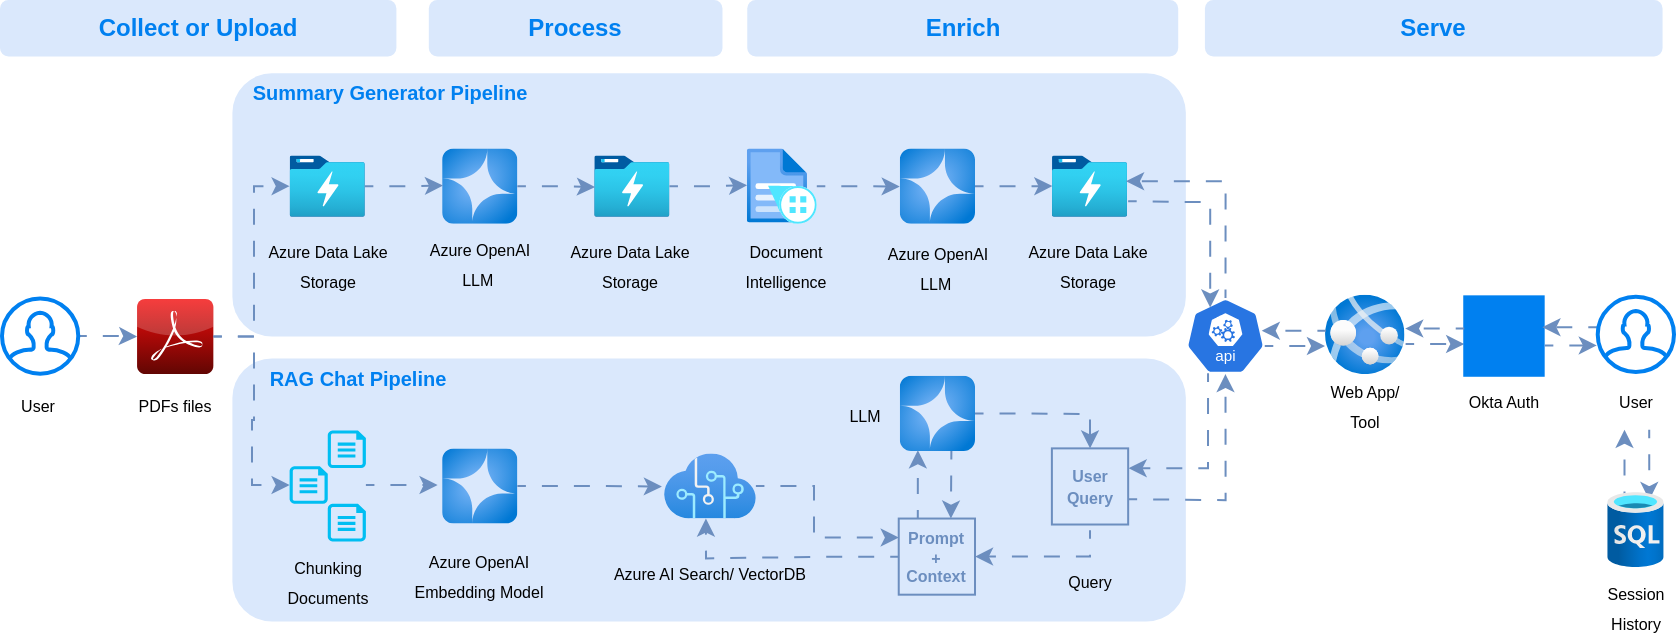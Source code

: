 <mxfile version="26.0.15">
  <diagram name="Page-1" id="kl_8gy3RbzEhZeRy7O3A">
    <mxGraphModel dx="1134" dy="620" grid="0" gridSize="10" guides="1" tooltips="1" connect="1" arrows="1" fold="1" page="1" pageScale="1" pageWidth="850" pageHeight="1100" math="0" shadow="0">
      <root>
        <mxCell id="0" />
        <mxCell id="1" parent="0" />
        <mxCell id="f44AQkFK5i6ToVN9KGXs-103" value="" style="rounded=1;whiteSpace=wrap;html=1;fillColor=#dae8fc;strokeColor=none;" vertex="1" parent="1">
          <mxGeometry x="118.206" y="300.19" width="476.716" height="131.6" as="geometry" />
        </mxCell>
        <mxCell id="f44AQkFK5i6ToVN9KGXs-101" value="" style="rounded=1;whiteSpace=wrap;html=1;fillColor=#dae8fc;strokeColor=none;" vertex="1" parent="1">
          <mxGeometry x="118.206" y="157.66" width="476.716" height="131.6" as="geometry" />
        </mxCell>
        <mxCell id="f44AQkFK5i6ToVN9KGXs-3" value="&lt;font style=&quot;font-size: 8px;&quot;&gt;PDFs files&lt;/font&gt;" style="text;html=1;align=center;verticalAlign=middle;whiteSpace=wrap;rounded=0;" vertex="1" parent="1">
          <mxGeometry x="61" y="309" width="57.206" height="28.2" as="geometry" />
        </mxCell>
        <mxCell id="f44AQkFK5i6ToVN9KGXs-40" style="edgeStyle=orthogonalEdgeStyle;rounded=0;orthogonalLoop=1;jettySize=auto;html=1;entryX=0;entryY=0.5;entryDx=0;entryDy=0;entryPerimeter=0;fillColor=#dae8fc;strokeColor=#6c8ebf;flowAnimation=1;" edge="1" parent="1" source="f44AQkFK5i6ToVN9KGXs-4" target="f44AQkFK5i6ToVN9KGXs-36">
          <mxGeometry relative="1" as="geometry">
            <mxPoint x="137.275" y="336.26" as="targetPoint" />
            <Array as="points">
              <mxPoint x="129" y="289" />
              <mxPoint x="129" y="331" />
              <mxPoint x="128" y="331" />
              <mxPoint x="128" y="364" />
            </Array>
          </mxGeometry>
        </mxCell>
        <mxCell id="f44AQkFK5i6ToVN9KGXs-4" value="" style="dashed=0;outlineConnect=0;html=1;align=center;labelPosition=center;verticalLabelPosition=bottom;verticalAlign=top;shape=mxgraph.webicons.adobe_pdf;fillColor=#F40C0C;gradientColor=#610603" vertex="1" parent="1">
          <mxGeometry x="70.534" y="270.46" width="38.137" height="37.6" as="geometry" />
        </mxCell>
        <mxCell id="f44AQkFK5i6ToVN9KGXs-6" value="&lt;font style=&quot;font-size: 8px;&quot;&gt;Azure Data Lake Storage&lt;/font&gt;" style="text;html=1;align=center;verticalAlign=middle;whiteSpace=wrap;rounded=0;" vertex="1" parent="1">
          <mxGeometry x="128.932" y="229.335" width="73.891" height="47" as="geometry" />
        </mxCell>
        <mxCell id="f44AQkFK5i6ToVN9KGXs-7" value="" style="image;aspect=fixed;html=1;points=[];align=center;fontSize=12;image=img/lib/azure2/storage/Data_Lake_Storage_Gen1.svg;" vertex="1" parent="1">
          <mxGeometry x="146.809" y="198.785" width="37.6" height="30.55" as="geometry" />
        </mxCell>
        <mxCell id="f44AQkFK5i6ToVN9KGXs-8" value="" style="image;aspect=fixed;html=1;points=[];align=center;fontSize=12;image=img/lib/azure2/ai_machine_learning/Azure_OpenAI.svg;" vertex="1" parent="1">
          <mxGeometry x="223.083" y="195.26" width="37.6" height="37.6" as="geometry" />
        </mxCell>
        <mxCell id="f44AQkFK5i6ToVN9KGXs-9" value="&lt;font style=&quot;font-size: 8px;&quot;&gt;Azure OpenAI LLM&amp;nbsp;&lt;/font&gt;" style="text;html=1;align=center;verticalAlign=middle;whiteSpace=wrap;rounded=0;" vertex="1" parent="1">
          <mxGeometry x="209.974" y="227.455" width="64.357" height="48.88" as="geometry" />
        </mxCell>
        <mxCell id="f44AQkFK5i6ToVN9KGXs-15" value="&lt;font style=&quot;font-size: 8px;&quot;&gt;Azure Data Lake Storage&lt;/font&gt;" style="text;html=1;align=center;verticalAlign=middle;whiteSpace=wrap;rounded=0;" vertex="1" parent="1">
          <mxGeometry x="280.289" y="229.335" width="73.891" height="47" as="geometry" />
        </mxCell>
        <mxCell id="f44AQkFK5i6ToVN9KGXs-16" value="" style="image;aspect=fixed;html=1;points=[];align=center;fontSize=12;image=img/lib/azure2/storage/Data_Lake_Storage_Gen1.svg;" vertex="1" parent="1">
          <mxGeometry x="299.119" y="198.785" width="37.6" height="30.55" as="geometry" />
        </mxCell>
        <mxCell id="f44AQkFK5i6ToVN9KGXs-17" value="" style="image;aspect=fixed;html=1;points=[];align=center;fontSize=12;image=img/lib/azure2/ai_machine_learning/Form_Recognizers.svg;" vertex="1" parent="1">
          <mxGeometry x="375.442" y="195.26" width="34.949" height="37.6" as="geometry" />
        </mxCell>
        <mxCell id="f44AQkFK5i6ToVN9KGXs-18" value="" style="image;aspect=fixed;html=1;points=[];align=center;fontSize=12;image=img/lib/azure2/ai_machine_learning/Azure_OpenAI.svg;" vertex="1" parent="1">
          <mxGeometry x="451.907" y="195.26" width="37.6" height="37.6" as="geometry" />
        </mxCell>
        <mxCell id="f44AQkFK5i6ToVN9KGXs-21" value="&lt;font style=&quot;font-size: 8px;&quot;&gt;Document Intelligence&lt;/font&gt;" style="text;html=1;align=center;verticalAlign=middle;whiteSpace=wrap;rounded=0;" vertex="1" parent="1">
          <mxGeometry x="358.127" y="229.335" width="73.891" height="47" as="geometry" />
        </mxCell>
        <mxCell id="f44AQkFK5i6ToVN9KGXs-22" value="&lt;b&gt;&lt;font style=&quot;color: rgb(0, 128, 240);&quot;&gt;Collect or Upload&lt;/font&gt;&lt;/b&gt;" style="text;html=1;align=center;verticalAlign=middle;whiteSpace=wrap;rounded=1;fillColor=#dae8fc;strokeColor=none;" vertex="1" parent="1">
          <mxGeometry x="2" y="121" width="198.2" height="28.2" as="geometry" />
        </mxCell>
        <mxCell id="f44AQkFK5i6ToVN9KGXs-23" style="edgeStyle=orthogonalEdgeStyle;rounded=0;orthogonalLoop=1;jettySize=auto;html=1;entryX=0;entryY=0.5;entryDx=0;entryDy=0;entryPerimeter=0;fillColor=#dae8fc;strokeColor=#6c8ebf;flowAnimation=1;" edge="1" parent="1" source="f44AQkFK5i6ToVN9KGXs-4" target="f44AQkFK5i6ToVN9KGXs-7">
          <mxGeometry relative="1" as="geometry">
            <Array as="points">
              <mxPoint x="129" y="289" />
              <mxPoint x="129" y="214" />
            </Array>
          </mxGeometry>
        </mxCell>
        <mxCell id="f44AQkFK5i6ToVN9KGXs-24" style="edgeStyle=orthogonalEdgeStyle;rounded=0;orthogonalLoop=1;jettySize=auto;html=1;entryX=0.011;entryY=0.493;entryDx=0;entryDy=0;entryPerimeter=0;fillColor=#dae8fc;strokeColor=#6c8ebf;flowAnimation=1;" edge="1" parent="1" source="f44AQkFK5i6ToVN9KGXs-7" target="f44AQkFK5i6ToVN9KGXs-8">
          <mxGeometry relative="1" as="geometry" />
        </mxCell>
        <mxCell id="f44AQkFK5i6ToVN9KGXs-25" style="edgeStyle=orthogonalEdgeStyle;rounded=0;orthogonalLoop=1;jettySize=auto;html=1;entryX=0.01;entryY=0.515;entryDx=0;entryDy=0;entryPerimeter=0;fillColor=#dae8fc;strokeColor=#6c8ebf;flowAnimation=1;" edge="1" parent="1" source="f44AQkFK5i6ToVN9KGXs-8" target="f44AQkFK5i6ToVN9KGXs-16">
          <mxGeometry relative="1" as="geometry" />
        </mxCell>
        <mxCell id="f44AQkFK5i6ToVN9KGXs-26" style="edgeStyle=orthogonalEdgeStyle;rounded=0;orthogonalLoop=1;jettySize=auto;html=1;entryX=0.003;entryY=0.489;entryDx=0;entryDy=0;entryPerimeter=0;fillColor=#dae8fc;strokeColor=#6c8ebf;flowAnimation=1;" edge="1" parent="1" source="f44AQkFK5i6ToVN9KGXs-16" target="f44AQkFK5i6ToVN9KGXs-17">
          <mxGeometry relative="1" as="geometry" />
        </mxCell>
        <mxCell id="f44AQkFK5i6ToVN9KGXs-28" style="edgeStyle=orthogonalEdgeStyle;rounded=0;orthogonalLoop=1;jettySize=auto;html=1;entryX=-0.001;entryY=0.505;entryDx=0;entryDy=0;entryPerimeter=0;fillColor=#dae8fc;strokeColor=#6c8ebf;flowAnimation=1;" edge="1" parent="1" source="f44AQkFK5i6ToVN9KGXs-17" target="f44AQkFK5i6ToVN9KGXs-18">
          <mxGeometry relative="1" as="geometry" />
        </mxCell>
        <mxCell id="f44AQkFK5i6ToVN9KGXs-29" value="&lt;font style=&quot;font-size: 8px;&quot;&gt;Azure OpenAI LLM&amp;nbsp;&lt;/font&gt;" style="text;html=1;align=center;verticalAlign=middle;whiteSpace=wrap;rounded=0;" vertex="1" parent="1">
          <mxGeometry x="438.797" y="229.1" width="64.357" height="48.88" as="geometry" />
        </mxCell>
        <mxCell id="f44AQkFK5i6ToVN9KGXs-30" value="&lt;b&gt;&lt;font style=&quot;color: rgb(0, 128, 240);&quot;&gt;Process&lt;/font&gt;&lt;/b&gt;" style="text;html=1;align=center;verticalAlign=middle;whiteSpace=wrap;rounded=1;fillColor=#dae8fc;strokeColor=none;" vertex="1" parent="1">
          <mxGeometry x="216.409" y="121" width="146.828" height="28.2" as="geometry" />
        </mxCell>
        <mxCell id="f44AQkFK5i6ToVN9KGXs-31" value="&lt;b&gt;&lt;font style=&quot;color: rgb(0, 128, 240);&quot;&gt;Enrich&lt;/font&gt;&lt;/b&gt;" style="text;html=1;align=center;verticalAlign=middle;whiteSpace=wrap;rounded=1;fillColor=#dae8fc;strokeColor=none;" vertex="1" parent="1">
          <mxGeometry x="375.632" y="121" width="215.475" height="28.2" as="geometry" />
        </mxCell>
        <mxCell id="f44AQkFK5i6ToVN9KGXs-32" value="&lt;font style=&quot;font-size: 8px;&quot;&gt;Azure Data Lake Storage&lt;/font&gt;" style="text;html=1;align=center;verticalAlign=middle;whiteSpace=wrap;rounded=0;" vertex="1" parent="1">
          <mxGeometry x="509.113" y="229.335" width="73.891" height="47" as="geometry" />
        </mxCell>
        <mxCell id="f44AQkFK5i6ToVN9KGXs-33" value="" style="image;aspect=fixed;html=1;points=[];align=center;fontSize=12;image=img/lib/azure2/storage/Data_Lake_Storage_Gen1.svg;" vertex="1" parent="1">
          <mxGeometry x="527.943" y="198.785" width="37.6" height="30.55" as="geometry" />
        </mxCell>
        <mxCell id="f44AQkFK5i6ToVN9KGXs-34" style="edgeStyle=orthogonalEdgeStyle;rounded=0;orthogonalLoop=1;jettySize=auto;html=1;fillColor=#dae8fc;strokeColor=#6c8ebf;flowAnimation=1;" edge="1" parent="1" source="f44AQkFK5i6ToVN9KGXs-18">
          <mxGeometry relative="1" as="geometry">
            <mxPoint x="528.181" y="214.06" as="targetPoint" />
          </mxGeometry>
        </mxCell>
        <mxCell id="f44AQkFK5i6ToVN9KGXs-39" value="" style="group" vertex="1" connectable="0" parent="1">
          <mxGeometry x="146.809" y="336.26" width="38.137" height="55.46" as="geometry" />
        </mxCell>
        <mxCell id="f44AQkFK5i6ToVN9KGXs-36" value="" style="verticalLabelPosition=bottom;html=1;verticalAlign=top;align=center;strokeColor=none;fillColor=#00BEF2;shape=mxgraph.azure.file;pointerEvents=1;" vertex="1" parent="f44AQkFK5i6ToVN9KGXs-39">
          <mxGeometry y="17.86" width="19.069" height="18.8" as="geometry" />
        </mxCell>
        <mxCell id="f44AQkFK5i6ToVN9KGXs-37" value="" style="verticalLabelPosition=bottom;html=1;verticalAlign=top;align=center;strokeColor=none;fillColor=#00BEF2;shape=mxgraph.azure.file;pointerEvents=1;" vertex="1" parent="f44AQkFK5i6ToVN9KGXs-39">
          <mxGeometry x="19.069" y="36.66" width="19.069" height="18.8" as="geometry" />
        </mxCell>
        <mxCell id="f44AQkFK5i6ToVN9KGXs-38" value="" style="verticalLabelPosition=bottom;html=1;verticalAlign=top;align=center;strokeColor=none;fillColor=#00BEF2;shape=mxgraph.azure.file;pointerEvents=1;" vertex="1" parent="f44AQkFK5i6ToVN9KGXs-39">
          <mxGeometry x="19.069" width="19.069" height="18.8" as="geometry" />
        </mxCell>
        <mxCell id="f44AQkFK5i6ToVN9KGXs-41" value="" style="image;aspect=fixed;html=1;points=[];align=center;fontSize=12;image=img/lib/azure2/ai_machine_learning/Azure_OpenAI.svg;" vertex="1" parent="1">
          <mxGeometry x="223.083" y="345.19" width="37.6" height="37.6" as="geometry" />
        </mxCell>
        <mxCell id="f44AQkFK5i6ToVN9KGXs-42" value="&lt;font style=&quot;font-size: 8px;&quot;&gt;Azure OpenAI Embedding Model&lt;/font&gt;" style="text;html=1;align=center;verticalAlign=middle;whiteSpace=wrap;rounded=0;" vertex="1" parent="1">
          <mxGeometry x="206.37" y="383.26" width="71.03" height="48.88" as="geometry" />
        </mxCell>
        <mxCell id="f44AQkFK5i6ToVN9KGXs-43" style="edgeStyle=orthogonalEdgeStyle;rounded=0;orthogonalLoop=1;jettySize=auto;html=1;entryX=-0.061;entryY=0.491;entryDx=0;entryDy=0;entryPerimeter=0;fillColor=#dae8fc;strokeColor=#6c8ebf;flowAnimation=1;" edge="1" parent="1" target="f44AQkFK5i6ToVN9KGXs-41">
          <mxGeometry relative="1" as="geometry">
            <mxPoint x="184.946" y="363.52" as="sourcePoint" />
          </mxGeometry>
        </mxCell>
        <mxCell id="f44AQkFK5i6ToVN9KGXs-126" style="edgeStyle=orthogonalEdgeStyle;rounded=0;orthogonalLoop=1;jettySize=auto;html=1;entryX=0;entryY=0.25;entryDx=0;entryDy=0;fillColor=#dae8fc;strokeColor=#6c8ebf;flowAnimation=1;" edge="1" parent="1" source="f44AQkFK5i6ToVN9KGXs-45" target="f44AQkFK5i6ToVN9KGXs-55">
          <mxGeometry relative="1" as="geometry">
            <Array as="points">
              <mxPoint x="409" y="364" />
              <mxPoint x="409" y="390" />
            </Array>
          </mxGeometry>
        </mxCell>
        <mxCell id="f44AQkFK5i6ToVN9KGXs-45" value="" style="image;aspect=fixed;html=1;points=[];align=center;fontSize=12;image=img/lib/azure2/ai_machine_learning/Cognitive_Services.svg;" vertex="1" parent="1">
          <mxGeometry x="333.999" y="347.775" width="45.947" height="32.43" as="geometry" />
        </mxCell>
        <mxCell id="f44AQkFK5i6ToVN9KGXs-46" value="&lt;span style=&quot;font-size: 8px;&quot;&gt;Azure AI Search/ VectorDB&lt;/span&gt;" style="text;html=1;align=center;verticalAlign=middle;whiteSpace=wrap;rounded=0;" vertex="1" parent="1">
          <mxGeometry x="304.79" y="391.72" width="104.36" height="30.66" as="geometry" />
        </mxCell>
        <mxCell id="f44AQkFK5i6ToVN9KGXs-47" style="edgeStyle=orthogonalEdgeStyle;rounded=0;orthogonalLoop=1;jettySize=auto;html=1;entryX=-0.023;entryY=0.508;entryDx=0;entryDy=0;entryPerimeter=0;fillColor=#dae8fc;strokeColor=#6c8ebf;flowAnimation=1;" edge="1" parent="1" source="f44AQkFK5i6ToVN9KGXs-41" target="f44AQkFK5i6ToVN9KGXs-45">
          <mxGeometry relative="1" as="geometry" />
        </mxCell>
        <mxCell id="f44AQkFK5i6ToVN9KGXs-48" value="&lt;font style=&quot;font-size: 8px;&quot;&gt;Chunking Documents&lt;/font&gt;" style="text;html=1;align=center;verticalAlign=middle;whiteSpace=wrap;rounded=0;" vertex="1" parent="1">
          <mxGeometry x="129.85" y="386.08" width="72.06" height="48.88" as="geometry" />
        </mxCell>
        <mxCell id="f44AQkFK5i6ToVN9KGXs-55" value="&lt;div style=&quot;line-height: 80%;&quot;&gt;&lt;font style=&quot;font-size: 8px; color: rgb(108, 142, 191); line-height: 80%;&quot;&gt;&lt;b&gt;Prompt&lt;/b&gt;&lt;/font&gt;&lt;div&gt;&lt;b&gt;&lt;font style=&quot;font-size: 8px; color: rgb(108, 142, 191); line-height: 80%;&quot;&gt;+&lt;/font&gt;&lt;/b&gt;&lt;/div&gt;&lt;div&gt;&lt;b&gt;&lt;span style=&quot;background-color: transparent;&quot;&gt;&lt;font style=&quot;font-size: 8px; color: rgb(108, 142, 191); line-height: 80%;&quot;&gt;Context&lt;/font&gt;&lt;/span&gt;&lt;/b&gt;&lt;/div&gt;&lt;/div&gt;" style="text;html=1;align=center;verticalAlign=middle;whiteSpace=wrap;rounded=0;strokeColor=#6c8ebf;fillColor=#dae8fc;" vertex="1" parent="1">
          <mxGeometry x="451.372" y="380.27" width="38.137" height="38.07" as="geometry" />
        </mxCell>
        <mxCell id="f44AQkFK5i6ToVN9KGXs-59" value="&lt;span style=&quot;font-size: 8px;&quot;&gt;Query&lt;/span&gt;" style="text;html=1;align=center;verticalAlign=middle;whiteSpace=wrap;rounded=0;" vertex="1" parent="1">
          <mxGeometry x="514.833" y="386.08" width="64.357" height="48.88" as="geometry" />
        </mxCell>
        <mxCell id="f44AQkFK5i6ToVN9KGXs-61" value="" style="aspect=fixed;sketch=0;html=1;dashed=0;whitespace=wrap;verticalLabelPosition=bottom;verticalAlign=top;fillColor=#2875E2;strokeColor=#ffffff;points=[[0.005,0.63,0],[0.1,0.2,0],[0.9,0.2,0],[0.5,0,0],[0.995,0.63,0],[0.72,0.99,0],[0.5,1,0],[0.28,0.99,0]];shape=mxgraph.kubernetes.icon2;kubernetesLabel=1;prIcon=api" vertex="1" parent="1">
          <mxGeometry x="594.922" y="269.99" width="39.659" height="38.07" as="geometry" />
        </mxCell>
        <mxCell id="f44AQkFK5i6ToVN9KGXs-67" style="edgeStyle=orthogonalEdgeStyle;rounded=0;orthogonalLoop=1;jettySize=auto;html=1;entryX=0.307;entryY=0.125;entryDx=0;entryDy=0;entryPerimeter=0;fillColor=#dae8fc;strokeColor=#6c8ebf;flowAnimation=1;" edge="1" parent="1" target="f44AQkFK5i6ToVN9KGXs-61">
          <mxGeometry relative="1" as="geometry">
            <mxPoint x="566.08" y="221.625" as="sourcePoint" />
            <mxPoint x="610.811" y="285.809" as="targetPoint" />
          </mxGeometry>
        </mxCell>
        <mxCell id="f44AQkFK5i6ToVN9KGXs-68" style="edgeStyle=orthogonalEdgeStyle;rounded=0;orthogonalLoop=1;jettySize=auto;html=1;exitX=0.5;exitY=0;exitDx=0;exitDy=0;exitPerimeter=0;entryX=0.986;entryY=0.42;entryDx=0;entryDy=0;entryPerimeter=0;fillColor=#dae8fc;strokeColor=#6c8ebf;flowAnimation=1;" edge="1" parent="1" source="f44AQkFK5i6ToVN9KGXs-61" target="f44AQkFK5i6ToVN9KGXs-33">
          <mxGeometry relative="1" as="geometry" />
        </mxCell>
        <mxCell id="f44AQkFK5i6ToVN9KGXs-69" style="edgeStyle=orthogonalEdgeStyle;rounded=0;orthogonalLoop=1;jettySize=auto;html=1;exitX=0.28;exitY=0.99;exitDx=0;exitDy=0;exitPerimeter=0;entryX=1;entryY=0.263;entryDx=0;entryDy=0;entryPerimeter=0;fillColor=#dae8fc;strokeColor=#6c8ebf;flowAnimation=1;" edge="1" parent="1" source="f44AQkFK5i6ToVN9KGXs-61">
          <mxGeometry relative="1" as="geometry">
            <mxPoint x="566.319" y="355.079" as="targetPoint" />
            <Array as="points">
              <mxPoint x="606.363" y="355.06" />
            </Array>
          </mxGeometry>
        </mxCell>
        <mxCell id="f44AQkFK5i6ToVN9KGXs-71" style="edgeStyle=orthogonalEdgeStyle;rounded=0;orthogonalLoop=1;jettySize=auto;html=1;entryX=0.5;entryY=1;entryDx=0;entryDy=0;entryPerimeter=0;fillColor=#dae8fc;strokeColor=#6c8ebf;flowAnimation=1;" edge="1" parent="1" target="f44AQkFK5i6ToVN9KGXs-61">
          <mxGeometry relative="1" as="geometry">
            <mxPoint x="566.319" y="370.567" as="sourcePoint" />
            <mxPoint x="631.487" y="316.505" as="targetPoint" />
          </mxGeometry>
        </mxCell>
        <mxCell id="f44AQkFK5i6ToVN9KGXs-89" style="edgeStyle=orthogonalEdgeStyle;rounded=0;orthogonalLoop=1;jettySize=auto;html=1;fillColor=#dae8fc;strokeColor=#6c8ebf;flowAnimation=1;" edge="1" parent="1">
          <mxGeometry relative="1" as="geometry">
            <mxPoint x="704.805" y="292.972" as="sourcePoint" />
            <mxPoint x="734.123" y="293.743" as="targetPoint" />
          </mxGeometry>
        </mxCell>
        <mxCell id="f44AQkFK5i6ToVN9KGXs-73" value="" style="image;aspect=fixed;html=1;points=[];align=center;fontSize=12;image=img/lib/azure2/app_services/App_Services.svg;" vertex="1" parent="1">
          <mxGeometry x="664.522" y="268.345" width="39.715" height="39.715" as="geometry" />
        </mxCell>
        <mxCell id="f44AQkFK5i6ToVN9KGXs-74" value="&lt;b&gt;&lt;font style=&quot;color: rgb(0, 128, 240);&quot;&gt;Serve&lt;/font&gt;&lt;/b&gt;" style="text;html=1;align=center;verticalAlign=middle;whiteSpace=wrap;rounded=1;fillColor=#dae8fc;strokeColor=none;" vertex="1" parent="1">
          <mxGeometry x="604.456" y="121" width="228.824" height="28.2" as="geometry" />
        </mxCell>
        <mxCell id="f44AQkFK5i6ToVN9KGXs-76" value="&lt;span style=&quot;font-size: 8px;&quot;&gt;Web App/ Tool&lt;/span&gt;" style="text;html=1;align=center;verticalAlign=middle;whiteSpace=wrap;rounded=0;" vertex="1" parent="1">
          <mxGeometry x="666.191" y="298.895" width="36.945" height="48.88" as="geometry" />
        </mxCell>
        <mxCell id="f44AQkFK5i6ToVN9KGXs-80" style="edgeStyle=orthogonalEdgeStyle;rounded=0;orthogonalLoop=1;jettySize=auto;html=1;exitX=0.995;exitY=0.63;exitDx=0;exitDy=0;exitPerimeter=0;entryX=0;entryY=0.644;entryDx=0;entryDy=0;entryPerimeter=0;fillColor=#dae8fc;strokeColor=#6c8ebf;flowAnimation=1;strokeWidth=1;" edge="1" parent="1" source="f44AQkFK5i6ToVN9KGXs-61" target="f44AQkFK5i6ToVN9KGXs-73">
          <mxGeometry relative="1" as="geometry" />
        </mxCell>
        <mxCell id="f44AQkFK5i6ToVN9KGXs-81" style="edgeStyle=orthogonalEdgeStyle;rounded=0;orthogonalLoop=1;jettySize=auto;html=1;entryX=0.957;entryY=0.43;entryDx=0;entryDy=0;entryPerimeter=0;exitX=0.011;exitY=0.454;exitDx=0;exitDy=0;exitPerimeter=0;fillColor=#dae8fc;strokeColor=#6c8ebf;flowAnimation=1;strokeWidth=1;" edge="1" parent="1" source="f44AQkFK5i6ToVN9KGXs-73" target="f44AQkFK5i6ToVN9KGXs-61">
          <mxGeometry relative="1" as="geometry">
            <mxPoint x="690.265" y="285.312" as="sourcePoint" />
            <mxPoint x="643.354" y="285.558" as="targetPoint" />
          </mxGeometry>
        </mxCell>
        <mxCell id="f44AQkFK5i6ToVN9KGXs-84" value="" style="sketch=0;verticalLabelPosition=bottom;sketch=0;aspect=fixed;html=1;verticalAlign=top;strokeColor=#0080F0;fillColor=#0080F0;align=center;outlineConnect=0;pointerEvents=1;shape=mxgraph.citrix2.authentication_okta;" vertex="1" parent="1">
          <mxGeometry x="734.123" y="269.172" width="39.715" height="39.715" as="geometry" />
        </mxCell>
        <mxCell id="f44AQkFK5i6ToVN9KGXs-85" value="&lt;span style=&quot;font-size: 8px;&quot;&gt;Okta Auth&lt;/span&gt;" style="text;html=1;align=center;verticalAlign=middle;whiteSpace=wrap;rounded=0;" vertex="1" parent="1">
          <mxGeometry x="722.09" y="296.31" width="64.357" height="48.88" as="geometry" />
        </mxCell>
        <mxCell id="f44AQkFK5i6ToVN9KGXs-93" style="edgeStyle=orthogonalEdgeStyle;rounded=0;orthogonalLoop=1;jettySize=auto;html=1;exitX=-0.012;exitY=0.404;exitDx=0;exitDy=0;exitPerimeter=0;fillColor=#dae8fc;strokeColor=#6c8ebf;flowAnimation=1;" edge="1" parent="1" source="f44AQkFK5i6ToVN9KGXs-87">
          <mxGeometry relative="1" as="geometry">
            <mxPoint x="773.213" y="284.438" as="targetPoint" />
            <mxPoint x="792.282" y="284.462" as="sourcePoint" />
          </mxGeometry>
        </mxCell>
        <mxCell id="f44AQkFK5i6ToVN9KGXs-87" value="&lt;span style=&quot;color: rgba(0, 0, 0, 0); font-family: monospace; font-size: 0px; text-align: start; background-color: rgb(251, 251, 251);&quot;&gt;%3CmxGraphModel%3E%3Croot%3E%3CmxCell%20id%3D%220%22%2F%3E%3CmxCell%20id%3D%221%22%20parent%3D%220%22%2F%3E%3CmxCell%20id%3D%222%22%20value%3D%22%26lt%3Bdiv%20style%3D%26quot%3Bline-height%3A%2080%25%3B%26quot%3B%26gt%3B%26lt%3Bfont%20color%3D%26quot%3B%236c8ebf%26quot%3B%26gt%3B%26lt%3Bspan%20style%3D%26quot%3Bfont-size%3A%208px%3B%26quot%3B%26gt%3B%26lt%3Bb%26gt%3BUser%20Query%26lt%3B%2Fb%26gt%3B%26lt%3B%2Fspan%26gt%3B%26lt%3B%2Ffont%26gt%3B%26lt%3B%2Fdiv%26gt%3B%22%20style%3D%22text%3Bhtml%3D1%3Balign%3Dcenter%3BverticalAlign%3Dmiddle%3BwhiteSpace%3Dwrap%3Brounded%3D0%3BstrokeColor%3D%236c8ebf%3BfillColor%3D%23dae8fc%3B%22%20vertex%3D%221%22%20parent%3D%221%22%3E%3CmxGeometry%20x%3D%22440%22%20y%3D%22359.5%22%20width%3D%2240%22%20height%3D%2240.5%22%20as%3D%22geometry%22%2F%3E%3C%2FmxCell%3E%3C%2Froot%3E%3C%2FmxGraphModel%3E&lt;/span&gt;" style="html=1;verticalLabelPosition=bottom;align=center;labelBackgroundColor=#ffffff;verticalAlign=top;strokeWidth=2;strokeColor=#0080F0;shadow=0;dashed=0;shape=mxgraph.ios7.icons.user;" vertex="1" parent="1">
          <mxGeometry x="800.863" y="269.398" width="38.137" height="37.6" as="geometry" />
        </mxCell>
        <mxCell id="f44AQkFK5i6ToVN9KGXs-91" style="edgeStyle=orthogonalEdgeStyle;rounded=0;orthogonalLoop=1;jettySize=auto;html=1;entryX=0.996;entryY=0.528;entryDx=0;entryDy=0;entryPerimeter=0;fillColor=#dae8fc;strokeColor=#6c8ebf;flowAnimation=1;" edge="1" parent="1">
          <mxGeometry relative="1" as="geometry">
            <mxPoint x="734.123" y="285.258" as="sourcePoint" />
            <mxPoint x="704.643" y="285.555" as="targetPoint" />
          </mxGeometry>
        </mxCell>
        <mxCell id="f44AQkFK5i6ToVN9KGXs-95" style="edgeStyle=orthogonalEdgeStyle;rounded=0;orthogonalLoop=1;jettySize=auto;html=1;entryX=-0.012;entryY=0.654;entryDx=0;entryDy=0;entryPerimeter=0;fillColor=#dae8fc;strokeColor=#6c8ebf;flowAnimation=1;" edge="1" parent="1" target="f44AQkFK5i6ToVN9KGXs-87">
          <mxGeometry relative="1" as="geometry">
            <mxPoint x="774.405" y="293.723" as="sourcePoint" />
            <mxPoint x="793.769" y="294.289" as="targetPoint" />
          </mxGeometry>
        </mxCell>
        <mxCell id="f44AQkFK5i6ToVN9KGXs-109" style="edgeStyle=orthogonalEdgeStyle;rounded=0;orthogonalLoop=1;jettySize=auto;html=1;exitX=0.5;exitY=1;exitDx=0;exitDy=0;fillColor=#dae8fc;strokeColor=#6c8ebf;flowAnimation=1;" edge="1" parent="1">
          <mxGeometry relative="1" as="geometry">
            <mxPoint x="826.605" y="335.912" as="sourcePoint" />
            <mxPoint x="826.644" y="371.04" as="targetPoint" />
          </mxGeometry>
        </mxCell>
        <mxCell id="f44AQkFK5i6ToVN9KGXs-96" value="&lt;span style=&quot;font-size: 8px;&quot;&gt;User&lt;/span&gt;" style="text;html=1;align=center;verticalAlign=middle;whiteSpace=wrap;rounded=0;" vertex="1" parent="1">
          <mxGeometry x="800.863" y="305.597" width="38.137" height="30.315" as="geometry" />
        </mxCell>
        <mxCell id="f44AQkFK5i6ToVN9KGXs-111" style="edgeStyle=orthogonalEdgeStyle;rounded=0;orthogonalLoop=1;jettySize=auto;html=1;fillColor=#dae8fc;strokeColor=#6c8ebf;flowAnimation=1;" edge="1" parent="1">
          <mxGeometry relative="1" as="geometry">
            <mxPoint x="814.249" y="371.04" as="sourcePoint" />
            <mxPoint x="814.249" y="335.912" as="targetPoint" />
          </mxGeometry>
        </mxCell>
        <mxCell id="f44AQkFK5i6ToVN9KGXs-97" value="" style="image;aspect=fixed;html=1;points=[];align=center;fontSize=12;image=img/lib/azure2/databases/SQL_Database.svg;" vertex="1" parent="1">
          <mxGeometry x="805.63" y="367.04" width="28.2" height="37.6" as="geometry" />
        </mxCell>
        <mxCell id="f44AQkFK5i6ToVN9KGXs-100" value="&lt;span style=&quot;font-size: 8px;&quot;&gt;Session History&lt;/span&gt;" style="text;html=1;align=center;verticalAlign=middle;whiteSpace=wrap;rounded=0;" vertex="1" parent="1">
          <mxGeometry x="802" y="409.34" width="36.1" height="29.66" as="geometry" />
        </mxCell>
        <mxCell id="f44AQkFK5i6ToVN9KGXs-102" value="&lt;font style=&quot;font-size: 10px; color: rgb(0, 128, 240);&quot;&gt;&lt;b style=&quot;&quot;&gt;Summary Generator Pipeline&lt;/b&gt;&lt;/font&gt;" style="text;html=1;align=center;verticalAlign=middle;whiteSpace=wrap;rounded=0;" vertex="1" parent="1">
          <mxGeometry x="116.299" y="152.96" width="162.083" height="28.2" as="geometry" />
        </mxCell>
        <mxCell id="f44AQkFK5i6ToVN9KGXs-104" value="&lt;font style=&quot;font-size: 10px; color: rgb(0, 128, 240);&quot;&gt;&lt;b style=&quot;&quot;&gt;RAG Chat Pipeline&lt;/b&gt;&lt;/font&gt;" style="text;html=1;align=center;verticalAlign=middle;whiteSpace=wrap;rounded=0;" vertex="1" parent="1">
          <mxGeometry x="100.091" y="296.3" width="162.083" height="28.2" as="geometry" />
        </mxCell>
        <mxCell id="f44AQkFK5i6ToVN9KGXs-128" style="edgeStyle=orthogonalEdgeStyle;rounded=0;orthogonalLoop=1;jettySize=auto;html=1;entryX=0.5;entryY=0;entryDx=0;entryDy=0;fillColor=#dae8fc;strokeColor=#6c8ebf;flowAnimation=1;" edge="1" parent="1">
          <mxGeometry relative="1" as="geometry">
            <mxPoint x="477.692" y="346.485" as="sourcePoint" />
            <mxPoint x="477.441" y="380.27" as="targetPoint" />
          </mxGeometry>
        </mxCell>
        <mxCell id="f44AQkFK5i6ToVN9KGXs-130" style="edgeStyle=orthogonalEdgeStyle;rounded=0;orthogonalLoop=1;jettySize=auto;html=1;entryX=0.5;entryY=0;entryDx=0;entryDy=0;fillColor=#dae8fc;strokeColor=#6c8ebf;flowAnimation=1;" edge="1" parent="1" source="f44AQkFK5i6ToVN9KGXs-113" target="f44AQkFK5i6ToVN9KGXs-114">
          <mxGeometry relative="1" as="geometry">
            <Array as="points">
              <mxPoint x="510" y="328" />
              <mxPoint x="547" y="328" />
            </Array>
          </mxGeometry>
        </mxCell>
        <mxCell id="f44AQkFK5i6ToVN9KGXs-113" value="" style="image;aspect=fixed;html=1;points=[];align=center;fontSize=12;image=img/lib/azure2/ai_machine_learning/Azure_OpenAI.svg;" vertex="1" parent="1">
          <mxGeometry x="451.907" y="308.885" width="37.6" height="37.6" as="geometry" />
        </mxCell>
        <mxCell id="f44AQkFK5i6ToVN9KGXs-114" value="&lt;div style=&quot;line-height: 80%;&quot;&gt;&lt;font color=&quot;#6c8ebf&quot;&gt;&lt;span style=&quot;font-size: 8px;&quot;&gt;&lt;b&gt;User Query&lt;/b&gt;&lt;/span&gt;&lt;/font&gt;&lt;/div&gt;" style="text;html=1;align=center;verticalAlign=middle;whiteSpace=wrap;rounded=0;strokeColor=#6c8ebf;fillColor=#dae8fc;" vertex="1" parent="1">
          <mxGeometry x="527.943" y="345.19" width="38.137" height="38.07" as="geometry" />
        </mxCell>
        <mxCell id="f44AQkFK5i6ToVN9KGXs-118" style="edgeStyle=orthogonalEdgeStyle;rounded=0;orthogonalLoop=1;jettySize=auto;html=1;fillColor=#dae8fc;strokeColor=#6c8ebf;flowAnimation=1;" edge="1" parent="1" source="f44AQkFK5i6ToVN9KGXs-117" target="f44AQkFK5i6ToVN9KGXs-4">
          <mxGeometry relative="1" as="geometry" />
        </mxCell>
        <mxCell id="f44AQkFK5i6ToVN9KGXs-117" value="&lt;span style=&quot;color: rgba(0, 0, 0, 0); font-family: monospace; font-size: 0px; text-align: start; background-color: rgb(251, 251, 251);&quot;&gt;%3CmxGraphModel%3E%3Croot%3E%3CmxCell%20id%3D%220%22%2F%3E%3CmxCell%20id%3D%221%22%20parent%3D%220%22%2F%3E%3CmxCell%20id%3D%222%22%20value%3D%22%26lt%3Bdiv%20style%3D%26quot%3Bline-height%3A%2080%25%3B%26quot%3B%26gt%3B%26lt%3Bfont%20color%3D%26quot%3B%236c8ebf%26quot%3B%26gt%3B%26lt%3Bspan%20style%3D%26quot%3Bfont-size%3A%208px%3B%26quot%3B%26gt%3B%26lt%3Bb%26gt%3BUser%20Query%26lt%3B%2Fb%26gt%3B%26lt%3B%2Fspan%26gt%3B%26lt%3B%2Ffont%26gt%3B%26lt%3B%2Fdiv%26gt%3B%22%20style%3D%22text%3Bhtml%3D1%3Balign%3Dcenter%3BverticalAlign%3Dmiddle%3BwhiteSpace%3Dwrap%3Brounded%3D0%3BstrokeColor%3D%236c8ebf%3BfillColor%3D%23dae8fc%3B%22%20vertex%3D%221%22%20parent%3D%221%22%3E%3CmxGeometry%20x%3D%22440%22%20y%3D%22359.5%22%20width%3D%2240%22%20height%3D%2240.5%22%20as%3D%22geometry%22%2F%3E%3C%2FmxCell%3E%3C%2Froot%3E%3C%2FmxGraphModel%3E&lt;/span&gt;" style="html=1;verticalLabelPosition=bottom;align=center;labelBackgroundColor=#ffffff;verticalAlign=top;strokeWidth=2;strokeColor=#0080F0;shadow=0;dashed=0;shape=mxgraph.ios7.icons.user;" vertex="1" parent="1">
          <mxGeometry x="3.003" y="270.228" width="38.137" height="37.6" as="geometry" />
        </mxCell>
        <mxCell id="f44AQkFK5i6ToVN9KGXs-119" value="&lt;span style=&quot;font-size: 8px;&quot;&gt;User&lt;/span&gt;" style="text;html=1;align=center;verticalAlign=middle;whiteSpace=wrap;rounded=0;" vertex="1" parent="1">
          <mxGeometry x="2" y="313.28" width="38.14" height="20.12" as="geometry" />
        </mxCell>
        <mxCell id="f44AQkFK5i6ToVN9KGXs-124" style="edgeStyle=orthogonalEdgeStyle;rounded=0;orthogonalLoop=1;jettySize=auto;html=1;entryX=1;entryY=0.5;entryDx=0;entryDy=0;exitX=0.5;exitY=0;exitDx=0;exitDy=0;fillColor=#dae8fc;strokeColor=#6c8ebf;flowAnimation=1;" edge="1" parent="1" source="f44AQkFK5i6ToVN9KGXs-59" target="f44AQkFK5i6ToVN9KGXs-55">
          <mxGeometry relative="1" as="geometry">
            <mxPoint x="527.943" y="373.267" as="sourcePoint" />
            <mxPoint x="489.738" y="411.884" as="targetPoint" />
            <Array as="points">
              <mxPoint x="547" y="399" />
            </Array>
          </mxGeometry>
        </mxCell>
        <mxCell id="f44AQkFK5i6ToVN9KGXs-125" style="edgeStyle=orthogonalEdgeStyle;rounded=0;orthogonalLoop=1;jettySize=auto;html=1;entryX=0.456;entryY=1.002;entryDx=0;entryDy=0;entryPerimeter=0;fillColor=#dae8fc;strokeColor=#6c8ebf;flowAnimation=1;" edge="1" parent="1" source="f44AQkFK5i6ToVN9KGXs-55" target="f44AQkFK5i6ToVN9KGXs-45">
          <mxGeometry relative="1" as="geometry" />
        </mxCell>
        <mxCell id="f44AQkFK5i6ToVN9KGXs-127" style="edgeStyle=orthogonalEdgeStyle;rounded=0;orthogonalLoop=1;jettySize=auto;html=1;exitX=0.25;exitY=0;exitDx=0;exitDy=0;entryX=0.24;entryY=0.991;entryDx=0;entryDy=0;entryPerimeter=0;fillColor=#dae8fc;strokeColor=#6c8ebf;flowAnimation=1;" edge="1" parent="1" source="f44AQkFK5i6ToVN9KGXs-55" target="f44AQkFK5i6ToVN9KGXs-113">
          <mxGeometry relative="1" as="geometry" />
        </mxCell>
        <mxCell id="f44AQkFK5i6ToVN9KGXs-131" value="&lt;font style=&quot;font-size: 8px;&quot;&gt;LLM&lt;/font&gt;" style="text;html=1;align=center;verticalAlign=middle;whiteSpace=wrap;rounded=0;" vertex="1" parent="1">
          <mxGeometry x="417.01" y="316.69" width="34.9" height="22" as="geometry" />
        </mxCell>
      </root>
    </mxGraphModel>
  </diagram>
</mxfile>
